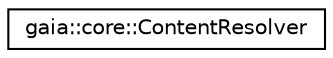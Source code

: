 digraph G
{
  edge [fontname="Helvetica",fontsize="10",labelfontname="Helvetica",labelfontsize="10"];
  node [fontname="Helvetica",fontsize="10",shape=record];
  rankdir=LR;
  Node1 [label="gaia::core::ContentResolver",height=0.2,width=0.4,color="black", fillcolor="white", style="filled",URL="$d6/d55/classgaia_1_1core_1_1_content_resolver.html",tooltip="This class provides applications access to specific content provider."];
}
